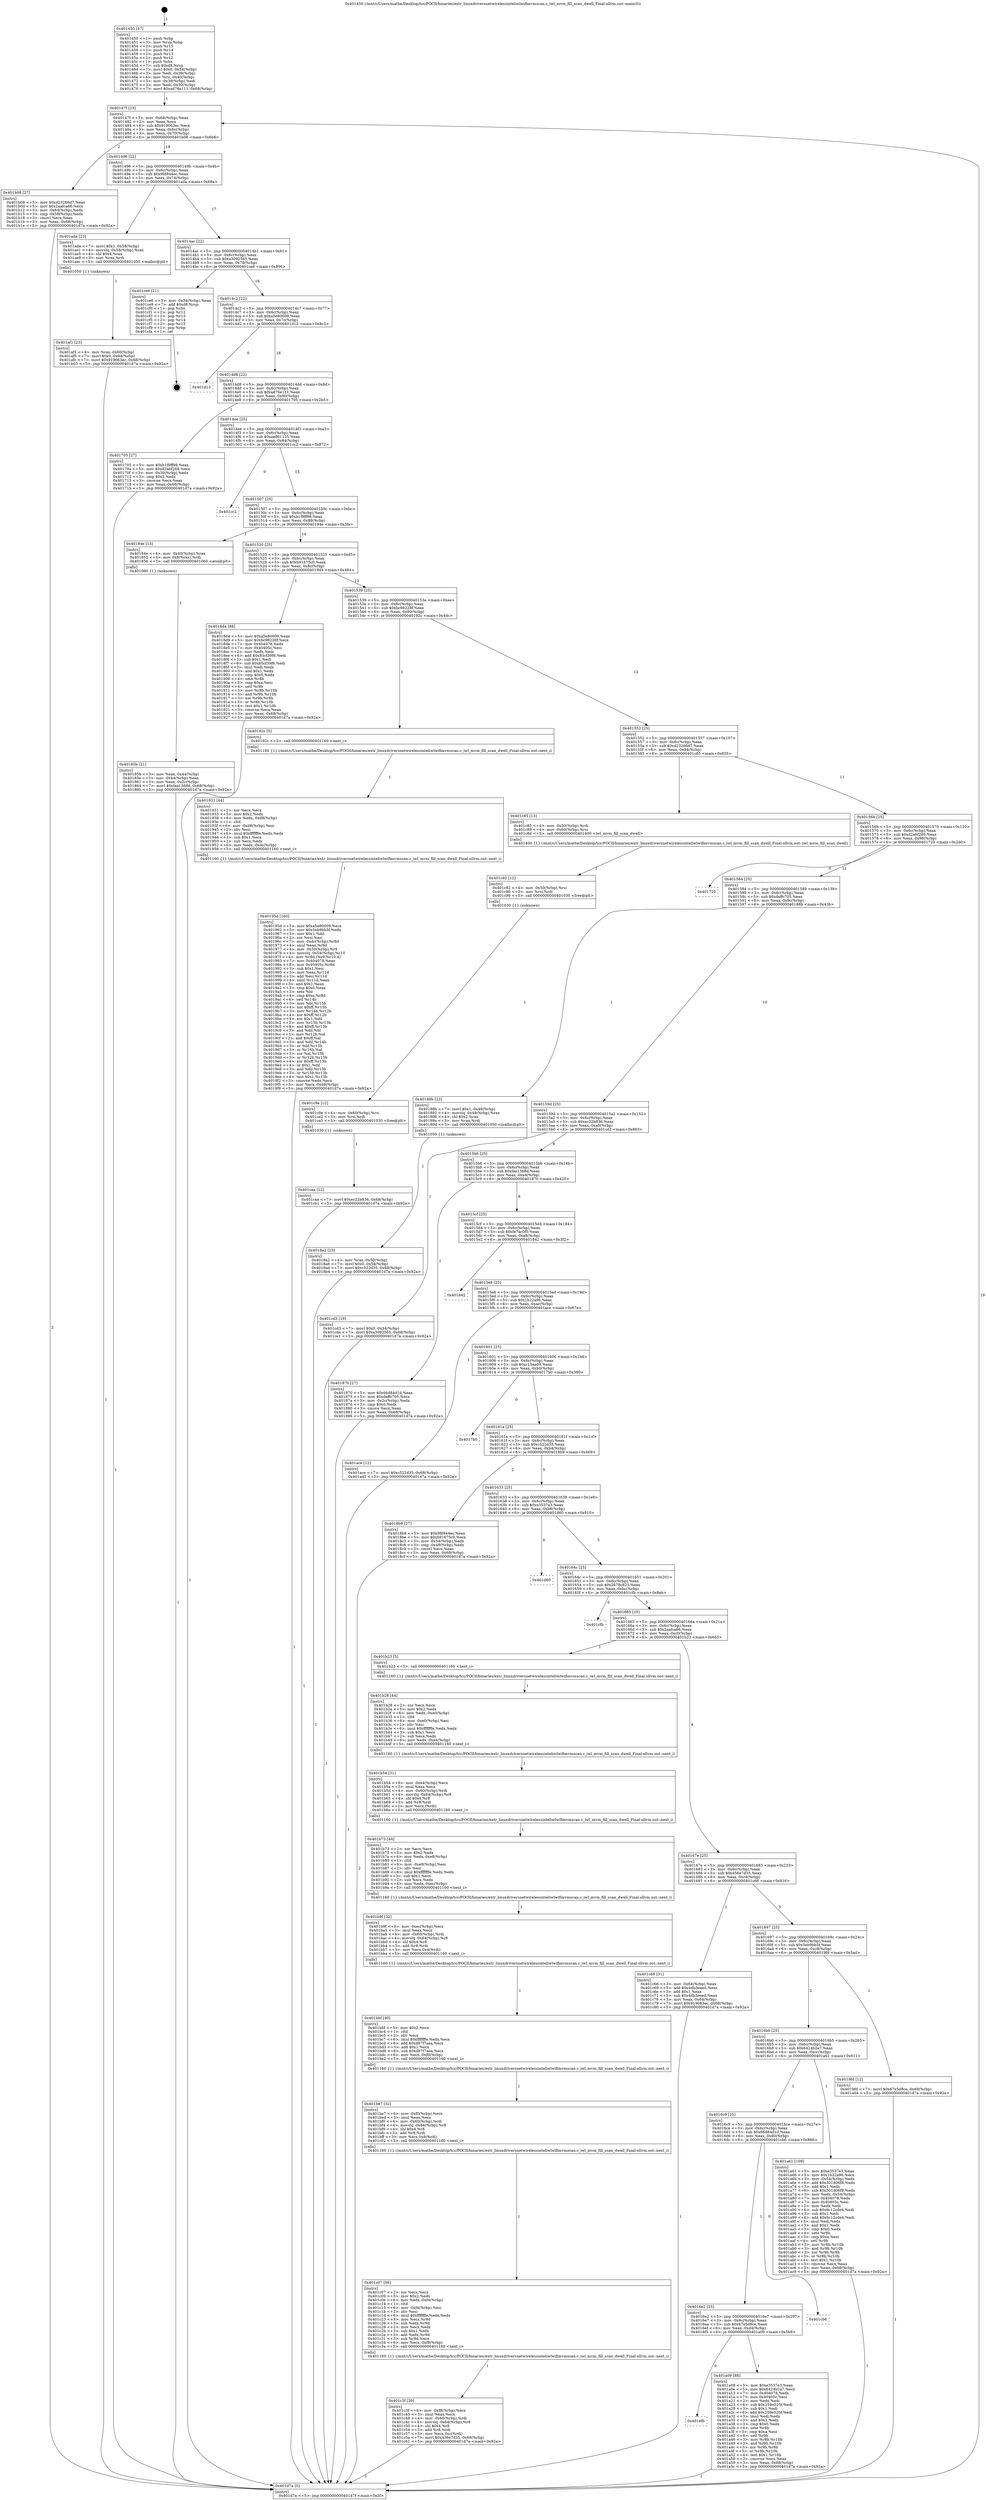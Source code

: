 digraph "0x401450" {
  label = "0x401450 (/mnt/c/Users/mathe/Desktop/tcc/POCII/binaries/extr_linuxdriversnetwirelessinteliwlwifimvmscan.c_iwl_mvm_fill_scan_dwell_Final-ollvm.out::main(0))"
  labelloc = "t"
  node[shape=record]

  Entry [label="",width=0.3,height=0.3,shape=circle,fillcolor=black,style=filled]
  "0x40147f" [label="{
     0x40147f [23]\l
     | [instrs]\l
     &nbsp;&nbsp;0x40147f \<+3\>: mov -0x68(%rbp),%eax\l
     &nbsp;&nbsp;0x401482 \<+2\>: mov %eax,%ecx\l
     &nbsp;&nbsp;0x401484 \<+6\>: sub $0x919063ec,%ecx\l
     &nbsp;&nbsp;0x40148a \<+3\>: mov %eax,-0x6c(%rbp)\l
     &nbsp;&nbsp;0x40148d \<+3\>: mov %ecx,-0x70(%rbp)\l
     &nbsp;&nbsp;0x401490 \<+6\>: je 0000000000401b08 \<main+0x6b8\>\l
  }"]
  "0x401b08" [label="{
     0x401b08 [27]\l
     | [instrs]\l
     &nbsp;&nbsp;0x401b08 \<+5\>: mov $0xd23266d7,%eax\l
     &nbsp;&nbsp;0x401b0d \<+5\>: mov $0x2aafca66,%ecx\l
     &nbsp;&nbsp;0x401b12 \<+3\>: mov -0x64(%rbp),%edx\l
     &nbsp;&nbsp;0x401b15 \<+3\>: cmp -0x58(%rbp),%edx\l
     &nbsp;&nbsp;0x401b18 \<+3\>: cmovl %ecx,%eax\l
     &nbsp;&nbsp;0x401b1b \<+3\>: mov %eax,-0x68(%rbp)\l
     &nbsp;&nbsp;0x401b1e \<+5\>: jmp 0000000000401d7a \<main+0x92a\>\l
  }"]
  "0x401496" [label="{
     0x401496 [22]\l
     | [instrs]\l
     &nbsp;&nbsp;0x401496 \<+5\>: jmp 000000000040149b \<main+0x4b\>\l
     &nbsp;&nbsp;0x40149b \<+3\>: mov -0x6c(%rbp),%eax\l
     &nbsp;&nbsp;0x40149e \<+5\>: sub $0x9fd944ec,%eax\l
     &nbsp;&nbsp;0x4014a3 \<+3\>: mov %eax,-0x74(%rbp)\l
     &nbsp;&nbsp;0x4014a6 \<+6\>: je 0000000000401ada \<main+0x68a\>\l
  }"]
  Exit [label="",width=0.3,height=0.3,shape=circle,fillcolor=black,style=filled,peripheries=2]
  "0x401ada" [label="{
     0x401ada [23]\l
     | [instrs]\l
     &nbsp;&nbsp;0x401ada \<+7\>: movl $0x1,-0x58(%rbp)\l
     &nbsp;&nbsp;0x401ae1 \<+4\>: movslq -0x58(%rbp),%rax\l
     &nbsp;&nbsp;0x401ae5 \<+4\>: shl $0x4,%rax\l
     &nbsp;&nbsp;0x401ae9 \<+3\>: mov %rax,%rdi\l
     &nbsp;&nbsp;0x401aec \<+5\>: call 0000000000401050 \<malloc@plt\>\l
     | [calls]\l
     &nbsp;&nbsp;0x401050 \{1\} (unknown)\l
  }"]
  "0x4014ac" [label="{
     0x4014ac [22]\l
     | [instrs]\l
     &nbsp;&nbsp;0x4014ac \<+5\>: jmp 00000000004014b1 \<main+0x61\>\l
     &nbsp;&nbsp;0x4014b1 \<+3\>: mov -0x6c(%rbp),%eax\l
     &nbsp;&nbsp;0x4014b4 \<+5\>: sub $0xa3092565,%eax\l
     &nbsp;&nbsp;0x4014b9 \<+3\>: mov %eax,-0x78(%rbp)\l
     &nbsp;&nbsp;0x4014bc \<+6\>: je 0000000000401ce6 \<main+0x896\>\l
  }"]
  "0x401caa" [label="{
     0x401caa [12]\l
     | [instrs]\l
     &nbsp;&nbsp;0x401caa \<+7\>: movl $0xec22b836,-0x68(%rbp)\l
     &nbsp;&nbsp;0x401cb1 \<+5\>: jmp 0000000000401d7a \<main+0x92a\>\l
  }"]
  "0x401ce6" [label="{
     0x401ce6 [21]\l
     | [instrs]\l
     &nbsp;&nbsp;0x401ce6 \<+3\>: mov -0x34(%rbp),%eax\l
     &nbsp;&nbsp;0x401ce9 \<+7\>: add $0xd8,%rsp\l
     &nbsp;&nbsp;0x401cf0 \<+1\>: pop %rbx\l
     &nbsp;&nbsp;0x401cf1 \<+2\>: pop %r12\l
     &nbsp;&nbsp;0x401cf3 \<+2\>: pop %r13\l
     &nbsp;&nbsp;0x401cf5 \<+2\>: pop %r14\l
     &nbsp;&nbsp;0x401cf7 \<+2\>: pop %r15\l
     &nbsp;&nbsp;0x401cf9 \<+1\>: pop %rbp\l
     &nbsp;&nbsp;0x401cfa \<+1\>: ret\l
  }"]
  "0x4014c2" [label="{
     0x4014c2 [22]\l
     | [instrs]\l
     &nbsp;&nbsp;0x4014c2 \<+5\>: jmp 00000000004014c7 \<main+0x77\>\l
     &nbsp;&nbsp;0x4014c7 \<+3\>: mov -0x6c(%rbp),%eax\l
     &nbsp;&nbsp;0x4014ca \<+5\>: sub $0xa5e80009,%eax\l
     &nbsp;&nbsp;0x4014cf \<+3\>: mov %eax,-0x7c(%rbp)\l
     &nbsp;&nbsp;0x4014d2 \<+6\>: je 0000000000401d13 \<main+0x8c3\>\l
  }"]
  "0x401c9e" [label="{
     0x401c9e [12]\l
     | [instrs]\l
     &nbsp;&nbsp;0x401c9e \<+4\>: mov -0x60(%rbp),%rsi\l
     &nbsp;&nbsp;0x401ca2 \<+3\>: mov %rsi,%rdi\l
     &nbsp;&nbsp;0x401ca5 \<+5\>: call 0000000000401030 \<free@plt\>\l
     | [calls]\l
     &nbsp;&nbsp;0x401030 \{1\} (unknown)\l
  }"]
  "0x401d13" [label="{
     0x401d13\l
  }", style=dashed]
  "0x4014d8" [label="{
     0x4014d8 [22]\l
     | [instrs]\l
     &nbsp;&nbsp;0x4014d8 \<+5\>: jmp 00000000004014dd \<main+0x8d\>\l
     &nbsp;&nbsp;0x4014dd \<+3\>: mov -0x6c(%rbp),%eax\l
     &nbsp;&nbsp;0x4014e0 \<+5\>: sub $0xad76e111,%eax\l
     &nbsp;&nbsp;0x4014e5 \<+3\>: mov %eax,-0x80(%rbp)\l
     &nbsp;&nbsp;0x4014e8 \<+6\>: je 0000000000401705 \<main+0x2b5\>\l
  }"]
  "0x401c92" [label="{
     0x401c92 [12]\l
     | [instrs]\l
     &nbsp;&nbsp;0x401c92 \<+4\>: mov -0x50(%rbp),%rsi\l
     &nbsp;&nbsp;0x401c96 \<+3\>: mov %rsi,%rdi\l
     &nbsp;&nbsp;0x401c99 \<+5\>: call 0000000000401030 \<free@plt\>\l
     | [calls]\l
     &nbsp;&nbsp;0x401030 \{1\} (unknown)\l
  }"]
  "0x401705" [label="{
     0x401705 [27]\l
     | [instrs]\l
     &nbsp;&nbsp;0x401705 \<+5\>: mov $0xb1f9ff98,%eax\l
     &nbsp;&nbsp;0x40170a \<+5\>: mov $0xd2a6f269,%ecx\l
     &nbsp;&nbsp;0x40170f \<+3\>: mov -0x30(%rbp),%edx\l
     &nbsp;&nbsp;0x401712 \<+3\>: cmp $0x2,%edx\l
     &nbsp;&nbsp;0x401715 \<+3\>: cmovne %ecx,%eax\l
     &nbsp;&nbsp;0x401718 \<+3\>: mov %eax,-0x68(%rbp)\l
     &nbsp;&nbsp;0x40171b \<+5\>: jmp 0000000000401d7a \<main+0x92a\>\l
  }"]
  "0x4014ee" [label="{
     0x4014ee [25]\l
     | [instrs]\l
     &nbsp;&nbsp;0x4014ee \<+5\>: jmp 00000000004014f3 \<main+0xa3\>\l
     &nbsp;&nbsp;0x4014f3 \<+3\>: mov -0x6c(%rbp),%eax\l
     &nbsp;&nbsp;0x4014f6 \<+5\>: sub $0xae861125,%eax\l
     &nbsp;&nbsp;0x4014fb \<+6\>: mov %eax,-0x84(%rbp)\l
     &nbsp;&nbsp;0x401501 \<+6\>: je 0000000000401cc2 \<main+0x872\>\l
  }"]
  "0x401d7a" [label="{
     0x401d7a [5]\l
     | [instrs]\l
     &nbsp;&nbsp;0x401d7a \<+5\>: jmp 000000000040147f \<main+0x2f\>\l
  }"]
  "0x401450" [label="{
     0x401450 [47]\l
     | [instrs]\l
     &nbsp;&nbsp;0x401450 \<+1\>: push %rbp\l
     &nbsp;&nbsp;0x401451 \<+3\>: mov %rsp,%rbp\l
     &nbsp;&nbsp;0x401454 \<+2\>: push %r15\l
     &nbsp;&nbsp;0x401456 \<+2\>: push %r14\l
     &nbsp;&nbsp;0x401458 \<+2\>: push %r13\l
     &nbsp;&nbsp;0x40145a \<+2\>: push %r12\l
     &nbsp;&nbsp;0x40145c \<+1\>: push %rbx\l
     &nbsp;&nbsp;0x40145d \<+7\>: sub $0xd8,%rsp\l
     &nbsp;&nbsp;0x401464 \<+7\>: movl $0x0,-0x34(%rbp)\l
     &nbsp;&nbsp;0x40146b \<+3\>: mov %edi,-0x38(%rbp)\l
     &nbsp;&nbsp;0x40146e \<+4\>: mov %rsi,-0x40(%rbp)\l
     &nbsp;&nbsp;0x401472 \<+3\>: mov -0x38(%rbp),%edi\l
     &nbsp;&nbsp;0x401475 \<+3\>: mov %edi,-0x30(%rbp)\l
     &nbsp;&nbsp;0x401478 \<+7\>: movl $0xad76e111,-0x68(%rbp)\l
  }"]
  "0x401c3f" [label="{
     0x401c3f [39]\l
     | [instrs]\l
     &nbsp;&nbsp;0x401c3f \<+6\>: mov -0xf8(%rbp),%ecx\l
     &nbsp;&nbsp;0x401c45 \<+3\>: imul %eax,%ecx\l
     &nbsp;&nbsp;0x401c48 \<+4\>: mov -0x60(%rbp),%rdi\l
     &nbsp;&nbsp;0x401c4c \<+4\>: movslq -0x64(%rbp),%r8\l
     &nbsp;&nbsp;0x401c50 \<+4\>: shl $0x4,%r8\l
     &nbsp;&nbsp;0x401c54 \<+3\>: add %r8,%rdi\l
     &nbsp;&nbsp;0x401c57 \<+3\>: mov %ecx,0xc(%rdi)\l
     &nbsp;&nbsp;0x401c5a \<+7\>: movl $0x456e7d35,-0x68(%rbp)\l
     &nbsp;&nbsp;0x401c61 \<+5\>: jmp 0000000000401d7a \<main+0x92a\>\l
  }"]
  "0x401cc2" [label="{
     0x401cc2\l
  }", style=dashed]
  "0x401507" [label="{
     0x401507 [25]\l
     | [instrs]\l
     &nbsp;&nbsp;0x401507 \<+5\>: jmp 000000000040150c \<main+0xbc\>\l
     &nbsp;&nbsp;0x40150c \<+3\>: mov -0x6c(%rbp),%eax\l
     &nbsp;&nbsp;0x40150f \<+5\>: sub $0xb1f9ff98,%eax\l
     &nbsp;&nbsp;0x401514 \<+6\>: mov %eax,-0x88(%rbp)\l
     &nbsp;&nbsp;0x40151a \<+6\>: je 000000000040184e \<main+0x3fe\>\l
  }"]
  "0x401c07" [label="{
     0x401c07 [56]\l
     | [instrs]\l
     &nbsp;&nbsp;0x401c07 \<+2\>: xor %ecx,%ecx\l
     &nbsp;&nbsp;0x401c09 \<+5\>: mov $0x2,%edx\l
     &nbsp;&nbsp;0x401c0e \<+6\>: mov %edx,-0xf4(%rbp)\l
     &nbsp;&nbsp;0x401c14 \<+1\>: cltd\l
     &nbsp;&nbsp;0x401c15 \<+6\>: mov -0xf4(%rbp),%esi\l
     &nbsp;&nbsp;0x401c1b \<+2\>: idiv %esi\l
     &nbsp;&nbsp;0x401c1d \<+6\>: imul $0xfffffffe,%edx,%edx\l
     &nbsp;&nbsp;0x401c23 \<+3\>: mov %ecx,%r9d\l
     &nbsp;&nbsp;0x401c26 \<+3\>: sub %edx,%r9d\l
     &nbsp;&nbsp;0x401c29 \<+2\>: mov %ecx,%edx\l
     &nbsp;&nbsp;0x401c2b \<+3\>: sub $0x1,%edx\l
     &nbsp;&nbsp;0x401c2e \<+3\>: add %edx,%r9d\l
     &nbsp;&nbsp;0x401c31 \<+3\>: sub %r9d,%ecx\l
     &nbsp;&nbsp;0x401c34 \<+6\>: mov %ecx,-0xf8(%rbp)\l
     &nbsp;&nbsp;0x401c3a \<+5\>: call 0000000000401160 \<next_i\>\l
     | [calls]\l
     &nbsp;&nbsp;0x401160 \{1\} (/mnt/c/Users/mathe/Desktop/tcc/POCII/binaries/extr_linuxdriversnetwirelessinteliwlwifimvmscan.c_iwl_mvm_fill_scan_dwell_Final-ollvm.out::next_i)\l
  }"]
  "0x40184e" [label="{
     0x40184e [13]\l
     | [instrs]\l
     &nbsp;&nbsp;0x40184e \<+4\>: mov -0x40(%rbp),%rax\l
     &nbsp;&nbsp;0x401852 \<+4\>: mov 0x8(%rax),%rdi\l
     &nbsp;&nbsp;0x401856 \<+5\>: call 0000000000401060 \<atoi@plt\>\l
     | [calls]\l
     &nbsp;&nbsp;0x401060 \{1\} (unknown)\l
  }"]
  "0x401520" [label="{
     0x401520 [25]\l
     | [instrs]\l
     &nbsp;&nbsp;0x401520 \<+5\>: jmp 0000000000401525 \<main+0xd5\>\l
     &nbsp;&nbsp;0x401525 \<+3\>: mov -0x6c(%rbp),%eax\l
     &nbsp;&nbsp;0x401528 \<+5\>: sub $0xb91675c0,%eax\l
     &nbsp;&nbsp;0x40152d \<+6\>: mov %eax,-0x8c(%rbp)\l
     &nbsp;&nbsp;0x401533 \<+6\>: je 00000000004018d4 \<main+0x484\>\l
  }"]
  "0x40185b" [label="{
     0x40185b [21]\l
     | [instrs]\l
     &nbsp;&nbsp;0x40185b \<+3\>: mov %eax,-0x44(%rbp)\l
     &nbsp;&nbsp;0x40185e \<+3\>: mov -0x44(%rbp),%eax\l
     &nbsp;&nbsp;0x401861 \<+3\>: mov %eax,-0x2c(%rbp)\l
     &nbsp;&nbsp;0x401864 \<+7\>: movl $0xfaa1368d,-0x68(%rbp)\l
     &nbsp;&nbsp;0x40186b \<+5\>: jmp 0000000000401d7a \<main+0x92a\>\l
  }"]
  "0x401be7" [label="{
     0x401be7 [32]\l
     | [instrs]\l
     &nbsp;&nbsp;0x401be7 \<+6\>: mov -0xf0(%rbp),%ecx\l
     &nbsp;&nbsp;0x401bed \<+3\>: imul %eax,%ecx\l
     &nbsp;&nbsp;0x401bf0 \<+4\>: mov -0x60(%rbp),%rdi\l
     &nbsp;&nbsp;0x401bf4 \<+4\>: movslq -0x64(%rbp),%r8\l
     &nbsp;&nbsp;0x401bf8 \<+4\>: shl $0x4,%r8\l
     &nbsp;&nbsp;0x401bfc \<+3\>: add %r8,%rdi\l
     &nbsp;&nbsp;0x401bff \<+3\>: mov %ecx,0x8(%rdi)\l
     &nbsp;&nbsp;0x401c02 \<+5\>: call 0000000000401160 \<next_i\>\l
     | [calls]\l
     &nbsp;&nbsp;0x401160 \{1\} (/mnt/c/Users/mathe/Desktop/tcc/POCII/binaries/extr_linuxdriversnetwirelessinteliwlwifimvmscan.c_iwl_mvm_fill_scan_dwell_Final-ollvm.out::next_i)\l
  }"]
  "0x4018d4" [label="{
     0x4018d4 [88]\l
     | [instrs]\l
     &nbsp;&nbsp;0x4018d4 \<+5\>: mov $0xa5e80009,%eax\l
     &nbsp;&nbsp;0x4018d9 \<+5\>: mov $0xbc98228f,%ecx\l
     &nbsp;&nbsp;0x4018de \<+7\>: mov 0x404078,%edx\l
     &nbsp;&nbsp;0x4018e5 \<+7\>: mov 0x40405c,%esi\l
     &nbsp;&nbsp;0x4018ec \<+2\>: mov %edx,%edi\l
     &nbsp;&nbsp;0x4018ee \<+6\>: add $0x85cf39f6,%edi\l
     &nbsp;&nbsp;0x4018f4 \<+3\>: sub $0x1,%edi\l
     &nbsp;&nbsp;0x4018f7 \<+6\>: sub $0x85cf39f6,%edi\l
     &nbsp;&nbsp;0x4018fd \<+3\>: imul %edi,%edx\l
     &nbsp;&nbsp;0x401900 \<+3\>: and $0x1,%edx\l
     &nbsp;&nbsp;0x401903 \<+3\>: cmp $0x0,%edx\l
     &nbsp;&nbsp;0x401906 \<+4\>: sete %r8b\l
     &nbsp;&nbsp;0x40190a \<+3\>: cmp $0xa,%esi\l
     &nbsp;&nbsp;0x40190d \<+4\>: setl %r9b\l
     &nbsp;&nbsp;0x401911 \<+3\>: mov %r8b,%r10b\l
     &nbsp;&nbsp;0x401914 \<+3\>: and %r9b,%r10b\l
     &nbsp;&nbsp;0x401917 \<+3\>: xor %r9b,%r8b\l
     &nbsp;&nbsp;0x40191a \<+3\>: or %r8b,%r10b\l
     &nbsp;&nbsp;0x40191d \<+4\>: test $0x1,%r10b\l
     &nbsp;&nbsp;0x401921 \<+3\>: cmovne %ecx,%eax\l
     &nbsp;&nbsp;0x401924 \<+3\>: mov %eax,-0x68(%rbp)\l
     &nbsp;&nbsp;0x401927 \<+5\>: jmp 0000000000401d7a \<main+0x92a\>\l
  }"]
  "0x401539" [label="{
     0x401539 [25]\l
     | [instrs]\l
     &nbsp;&nbsp;0x401539 \<+5\>: jmp 000000000040153e \<main+0xee\>\l
     &nbsp;&nbsp;0x40153e \<+3\>: mov -0x6c(%rbp),%eax\l
     &nbsp;&nbsp;0x401541 \<+5\>: sub $0xbc98228f,%eax\l
     &nbsp;&nbsp;0x401546 \<+6\>: mov %eax,-0x90(%rbp)\l
     &nbsp;&nbsp;0x40154c \<+6\>: je 000000000040192c \<main+0x4dc\>\l
  }"]
  "0x401bbf" [label="{
     0x401bbf [40]\l
     | [instrs]\l
     &nbsp;&nbsp;0x401bbf \<+5\>: mov $0x2,%ecx\l
     &nbsp;&nbsp;0x401bc4 \<+1\>: cltd\l
     &nbsp;&nbsp;0x401bc5 \<+2\>: idiv %ecx\l
     &nbsp;&nbsp;0x401bc7 \<+6\>: imul $0xfffffffe,%edx,%ecx\l
     &nbsp;&nbsp;0x401bcd \<+6\>: add $0xd87f7aea,%ecx\l
     &nbsp;&nbsp;0x401bd3 \<+3\>: add $0x1,%ecx\l
     &nbsp;&nbsp;0x401bd6 \<+6\>: sub $0xd87f7aea,%ecx\l
     &nbsp;&nbsp;0x401bdc \<+6\>: mov %ecx,-0xf0(%rbp)\l
     &nbsp;&nbsp;0x401be2 \<+5\>: call 0000000000401160 \<next_i\>\l
     | [calls]\l
     &nbsp;&nbsp;0x401160 \{1\} (/mnt/c/Users/mathe/Desktop/tcc/POCII/binaries/extr_linuxdriversnetwirelessinteliwlwifimvmscan.c_iwl_mvm_fill_scan_dwell_Final-ollvm.out::next_i)\l
  }"]
  "0x40192c" [label="{
     0x40192c [5]\l
     | [instrs]\l
     &nbsp;&nbsp;0x40192c \<+5\>: call 0000000000401160 \<next_i\>\l
     | [calls]\l
     &nbsp;&nbsp;0x401160 \{1\} (/mnt/c/Users/mathe/Desktop/tcc/POCII/binaries/extr_linuxdriversnetwirelessinteliwlwifimvmscan.c_iwl_mvm_fill_scan_dwell_Final-ollvm.out::next_i)\l
  }"]
  "0x401552" [label="{
     0x401552 [25]\l
     | [instrs]\l
     &nbsp;&nbsp;0x401552 \<+5\>: jmp 0000000000401557 \<main+0x107\>\l
     &nbsp;&nbsp;0x401557 \<+3\>: mov -0x6c(%rbp),%eax\l
     &nbsp;&nbsp;0x40155a \<+5\>: sub $0xd23266d7,%eax\l
     &nbsp;&nbsp;0x40155f \<+6\>: mov %eax,-0x94(%rbp)\l
     &nbsp;&nbsp;0x401565 \<+6\>: je 0000000000401c85 \<main+0x835\>\l
  }"]
  "0x401b9f" [label="{
     0x401b9f [32]\l
     | [instrs]\l
     &nbsp;&nbsp;0x401b9f \<+6\>: mov -0xec(%rbp),%ecx\l
     &nbsp;&nbsp;0x401ba5 \<+3\>: imul %eax,%ecx\l
     &nbsp;&nbsp;0x401ba8 \<+4\>: mov -0x60(%rbp),%rdi\l
     &nbsp;&nbsp;0x401bac \<+4\>: movslq -0x64(%rbp),%r8\l
     &nbsp;&nbsp;0x401bb0 \<+4\>: shl $0x4,%r8\l
     &nbsp;&nbsp;0x401bb4 \<+3\>: add %r8,%rdi\l
     &nbsp;&nbsp;0x401bb7 \<+3\>: mov %ecx,0x4(%rdi)\l
     &nbsp;&nbsp;0x401bba \<+5\>: call 0000000000401160 \<next_i\>\l
     | [calls]\l
     &nbsp;&nbsp;0x401160 \{1\} (/mnt/c/Users/mathe/Desktop/tcc/POCII/binaries/extr_linuxdriversnetwirelessinteliwlwifimvmscan.c_iwl_mvm_fill_scan_dwell_Final-ollvm.out::next_i)\l
  }"]
  "0x401c85" [label="{
     0x401c85 [13]\l
     | [instrs]\l
     &nbsp;&nbsp;0x401c85 \<+4\>: mov -0x50(%rbp),%rdi\l
     &nbsp;&nbsp;0x401c89 \<+4\>: mov -0x60(%rbp),%rsi\l
     &nbsp;&nbsp;0x401c8d \<+5\>: call 0000000000401400 \<iwl_mvm_fill_scan_dwell\>\l
     | [calls]\l
     &nbsp;&nbsp;0x401400 \{1\} (/mnt/c/Users/mathe/Desktop/tcc/POCII/binaries/extr_linuxdriversnetwirelessinteliwlwifimvmscan.c_iwl_mvm_fill_scan_dwell_Final-ollvm.out::iwl_mvm_fill_scan_dwell)\l
  }"]
  "0x40156b" [label="{
     0x40156b [25]\l
     | [instrs]\l
     &nbsp;&nbsp;0x40156b \<+5\>: jmp 0000000000401570 \<main+0x120\>\l
     &nbsp;&nbsp;0x401570 \<+3\>: mov -0x6c(%rbp),%eax\l
     &nbsp;&nbsp;0x401573 \<+5\>: sub $0xd2a6f269,%eax\l
     &nbsp;&nbsp;0x401578 \<+6\>: mov %eax,-0x98(%rbp)\l
     &nbsp;&nbsp;0x40157e \<+6\>: je 0000000000401720 \<main+0x2d0\>\l
  }"]
  "0x401b73" [label="{
     0x401b73 [44]\l
     | [instrs]\l
     &nbsp;&nbsp;0x401b73 \<+2\>: xor %ecx,%ecx\l
     &nbsp;&nbsp;0x401b75 \<+5\>: mov $0x2,%edx\l
     &nbsp;&nbsp;0x401b7a \<+6\>: mov %edx,-0xe8(%rbp)\l
     &nbsp;&nbsp;0x401b80 \<+1\>: cltd\l
     &nbsp;&nbsp;0x401b81 \<+6\>: mov -0xe8(%rbp),%esi\l
     &nbsp;&nbsp;0x401b87 \<+2\>: idiv %esi\l
     &nbsp;&nbsp;0x401b89 \<+6\>: imul $0xfffffffe,%edx,%edx\l
     &nbsp;&nbsp;0x401b8f \<+3\>: sub $0x1,%ecx\l
     &nbsp;&nbsp;0x401b92 \<+2\>: sub %ecx,%edx\l
     &nbsp;&nbsp;0x401b94 \<+6\>: mov %edx,-0xec(%rbp)\l
     &nbsp;&nbsp;0x401b9a \<+5\>: call 0000000000401160 \<next_i\>\l
     | [calls]\l
     &nbsp;&nbsp;0x401160 \{1\} (/mnt/c/Users/mathe/Desktop/tcc/POCII/binaries/extr_linuxdriversnetwirelessinteliwlwifimvmscan.c_iwl_mvm_fill_scan_dwell_Final-ollvm.out::next_i)\l
  }"]
  "0x401720" [label="{
     0x401720\l
  }", style=dashed]
  "0x401584" [label="{
     0x401584 [25]\l
     | [instrs]\l
     &nbsp;&nbsp;0x401584 \<+5\>: jmp 0000000000401589 \<main+0x139\>\l
     &nbsp;&nbsp;0x401589 \<+3\>: mov -0x6c(%rbp),%eax\l
     &nbsp;&nbsp;0x40158c \<+5\>: sub $0xdaffc705,%eax\l
     &nbsp;&nbsp;0x401591 \<+6\>: mov %eax,-0x9c(%rbp)\l
     &nbsp;&nbsp;0x401597 \<+6\>: je 000000000040188b \<main+0x43b\>\l
  }"]
  "0x401b54" [label="{
     0x401b54 [31]\l
     | [instrs]\l
     &nbsp;&nbsp;0x401b54 \<+6\>: mov -0xe4(%rbp),%ecx\l
     &nbsp;&nbsp;0x401b5a \<+3\>: imul %eax,%ecx\l
     &nbsp;&nbsp;0x401b5d \<+4\>: mov -0x60(%rbp),%rdi\l
     &nbsp;&nbsp;0x401b61 \<+4\>: movslq -0x64(%rbp),%r8\l
     &nbsp;&nbsp;0x401b65 \<+4\>: shl $0x4,%r8\l
     &nbsp;&nbsp;0x401b69 \<+3\>: add %r8,%rdi\l
     &nbsp;&nbsp;0x401b6c \<+2\>: mov %ecx,(%rdi)\l
     &nbsp;&nbsp;0x401b6e \<+5\>: call 0000000000401160 \<next_i\>\l
     | [calls]\l
     &nbsp;&nbsp;0x401160 \{1\} (/mnt/c/Users/mathe/Desktop/tcc/POCII/binaries/extr_linuxdriversnetwirelessinteliwlwifimvmscan.c_iwl_mvm_fill_scan_dwell_Final-ollvm.out::next_i)\l
  }"]
  "0x40188b" [label="{
     0x40188b [23]\l
     | [instrs]\l
     &nbsp;&nbsp;0x40188b \<+7\>: movl $0x1,-0x48(%rbp)\l
     &nbsp;&nbsp;0x401892 \<+4\>: movslq -0x48(%rbp),%rax\l
     &nbsp;&nbsp;0x401896 \<+4\>: shl $0x2,%rax\l
     &nbsp;&nbsp;0x40189a \<+3\>: mov %rax,%rdi\l
     &nbsp;&nbsp;0x40189d \<+5\>: call 0000000000401050 \<malloc@plt\>\l
     | [calls]\l
     &nbsp;&nbsp;0x401050 \{1\} (unknown)\l
  }"]
  "0x40159d" [label="{
     0x40159d [25]\l
     | [instrs]\l
     &nbsp;&nbsp;0x40159d \<+5\>: jmp 00000000004015a2 \<main+0x152\>\l
     &nbsp;&nbsp;0x4015a2 \<+3\>: mov -0x6c(%rbp),%eax\l
     &nbsp;&nbsp;0x4015a5 \<+5\>: sub $0xec22b836,%eax\l
     &nbsp;&nbsp;0x4015aa \<+6\>: mov %eax,-0xa0(%rbp)\l
     &nbsp;&nbsp;0x4015b0 \<+6\>: je 0000000000401cd3 \<main+0x883\>\l
  }"]
  "0x401b28" [label="{
     0x401b28 [44]\l
     | [instrs]\l
     &nbsp;&nbsp;0x401b28 \<+2\>: xor %ecx,%ecx\l
     &nbsp;&nbsp;0x401b2a \<+5\>: mov $0x2,%edx\l
     &nbsp;&nbsp;0x401b2f \<+6\>: mov %edx,-0xe0(%rbp)\l
     &nbsp;&nbsp;0x401b35 \<+1\>: cltd\l
     &nbsp;&nbsp;0x401b36 \<+6\>: mov -0xe0(%rbp),%esi\l
     &nbsp;&nbsp;0x401b3c \<+2\>: idiv %esi\l
     &nbsp;&nbsp;0x401b3e \<+6\>: imul $0xfffffffe,%edx,%edx\l
     &nbsp;&nbsp;0x401b44 \<+3\>: sub $0x1,%ecx\l
     &nbsp;&nbsp;0x401b47 \<+2\>: sub %ecx,%edx\l
     &nbsp;&nbsp;0x401b49 \<+6\>: mov %edx,-0xe4(%rbp)\l
     &nbsp;&nbsp;0x401b4f \<+5\>: call 0000000000401160 \<next_i\>\l
     | [calls]\l
     &nbsp;&nbsp;0x401160 \{1\} (/mnt/c/Users/mathe/Desktop/tcc/POCII/binaries/extr_linuxdriversnetwirelessinteliwlwifimvmscan.c_iwl_mvm_fill_scan_dwell_Final-ollvm.out::next_i)\l
  }"]
  "0x401cd3" [label="{
     0x401cd3 [19]\l
     | [instrs]\l
     &nbsp;&nbsp;0x401cd3 \<+7\>: movl $0x0,-0x34(%rbp)\l
     &nbsp;&nbsp;0x401cda \<+7\>: movl $0xa3092565,-0x68(%rbp)\l
     &nbsp;&nbsp;0x401ce1 \<+5\>: jmp 0000000000401d7a \<main+0x92a\>\l
  }"]
  "0x4015b6" [label="{
     0x4015b6 [25]\l
     | [instrs]\l
     &nbsp;&nbsp;0x4015b6 \<+5\>: jmp 00000000004015bb \<main+0x16b\>\l
     &nbsp;&nbsp;0x4015bb \<+3\>: mov -0x6c(%rbp),%eax\l
     &nbsp;&nbsp;0x4015be \<+5\>: sub $0xfaa1368d,%eax\l
     &nbsp;&nbsp;0x4015c3 \<+6\>: mov %eax,-0xa4(%rbp)\l
     &nbsp;&nbsp;0x4015c9 \<+6\>: je 0000000000401870 \<main+0x420\>\l
  }"]
  "0x401af1" [label="{
     0x401af1 [23]\l
     | [instrs]\l
     &nbsp;&nbsp;0x401af1 \<+4\>: mov %rax,-0x60(%rbp)\l
     &nbsp;&nbsp;0x401af5 \<+7\>: movl $0x0,-0x64(%rbp)\l
     &nbsp;&nbsp;0x401afc \<+7\>: movl $0x919063ec,-0x68(%rbp)\l
     &nbsp;&nbsp;0x401b03 \<+5\>: jmp 0000000000401d7a \<main+0x92a\>\l
  }"]
  "0x401870" [label="{
     0x401870 [27]\l
     | [instrs]\l
     &nbsp;&nbsp;0x401870 \<+5\>: mov $0x66d84d1d,%eax\l
     &nbsp;&nbsp;0x401875 \<+5\>: mov $0xdaffc705,%ecx\l
     &nbsp;&nbsp;0x40187a \<+3\>: mov -0x2c(%rbp),%edx\l
     &nbsp;&nbsp;0x40187d \<+3\>: cmp $0x0,%edx\l
     &nbsp;&nbsp;0x401880 \<+3\>: cmove %ecx,%eax\l
     &nbsp;&nbsp;0x401883 \<+3\>: mov %eax,-0x68(%rbp)\l
     &nbsp;&nbsp;0x401886 \<+5\>: jmp 0000000000401d7a \<main+0x92a\>\l
  }"]
  "0x4015cf" [label="{
     0x4015cf [25]\l
     | [instrs]\l
     &nbsp;&nbsp;0x4015cf \<+5\>: jmp 00000000004015d4 \<main+0x184\>\l
     &nbsp;&nbsp;0x4015d4 \<+3\>: mov -0x6c(%rbp),%eax\l
     &nbsp;&nbsp;0x4015d7 \<+5\>: sub $0xfe7ac0f0,%eax\l
     &nbsp;&nbsp;0x4015dc \<+6\>: mov %eax,-0xa8(%rbp)\l
     &nbsp;&nbsp;0x4015e2 \<+6\>: je 0000000000401842 \<main+0x3f2\>\l
  }"]
  "0x4018a2" [label="{
     0x4018a2 [23]\l
     | [instrs]\l
     &nbsp;&nbsp;0x4018a2 \<+4\>: mov %rax,-0x50(%rbp)\l
     &nbsp;&nbsp;0x4018a6 \<+7\>: movl $0x0,-0x54(%rbp)\l
     &nbsp;&nbsp;0x4018ad \<+7\>: movl $0xc522d35,-0x68(%rbp)\l
     &nbsp;&nbsp;0x4018b4 \<+5\>: jmp 0000000000401d7a \<main+0x92a\>\l
  }"]
  "0x4016fb" [label="{
     0x4016fb\l
  }", style=dashed]
  "0x401842" [label="{
     0x401842\l
  }", style=dashed]
  "0x4015e8" [label="{
     0x4015e8 [25]\l
     | [instrs]\l
     &nbsp;&nbsp;0x4015e8 \<+5\>: jmp 00000000004015ed \<main+0x19d\>\l
     &nbsp;&nbsp;0x4015ed \<+3\>: mov -0x6c(%rbp),%eax\l
     &nbsp;&nbsp;0x4015f0 \<+5\>: sub $0x1b22a96,%eax\l
     &nbsp;&nbsp;0x4015f5 \<+6\>: mov %eax,-0xac(%rbp)\l
     &nbsp;&nbsp;0x4015fb \<+6\>: je 0000000000401ace \<main+0x67e\>\l
  }"]
  "0x401a09" [label="{
     0x401a09 [88]\l
     | [instrs]\l
     &nbsp;&nbsp;0x401a09 \<+5\>: mov $0xe3537e3,%eax\l
     &nbsp;&nbsp;0x401a0e \<+5\>: mov $0x6424b2a7,%ecx\l
     &nbsp;&nbsp;0x401a13 \<+7\>: mov 0x404078,%edx\l
     &nbsp;&nbsp;0x401a1a \<+7\>: mov 0x40405c,%esi\l
     &nbsp;&nbsp;0x401a21 \<+2\>: mov %edx,%edi\l
     &nbsp;&nbsp;0x401a23 \<+6\>: sub $0x259e525f,%edi\l
     &nbsp;&nbsp;0x401a29 \<+3\>: sub $0x1,%edi\l
     &nbsp;&nbsp;0x401a2c \<+6\>: add $0x259e525f,%edi\l
     &nbsp;&nbsp;0x401a32 \<+3\>: imul %edi,%edx\l
     &nbsp;&nbsp;0x401a35 \<+3\>: and $0x1,%edx\l
     &nbsp;&nbsp;0x401a38 \<+3\>: cmp $0x0,%edx\l
     &nbsp;&nbsp;0x401a3b \<+4\>: sete %r8b\l
     &nbsp;&nbsp;0x401a3f \<+3\>: cmp $0xa,%esi\l
     &nbsp;&nbsp;0x401a42 \<+4\>: setl %r9b\l
     &nbsp;&nbsp;0x401a46 \<+3\>: mov %r8b,%r10b\l
     &nbsp;&nbsp;0x401a49 \<+3\>: and %r9b,%r10b\l
     &nbsp;&nbsp;0x401a4c \<+3\>: xor %r9b,%r8b\l
     &nbsp;&nbsp;0x401a4f \<+3\>: or %r8b,%r10b\l
     &nbsp;&nbsp;0x401a52 \<+4\>: test $0x1,%r10b\l
     &nbsp;&nbsp;0x401a56 \<+3\>: cmovne %ecx,%eax\l
     &nbsp;&nbsp;0x401a59 \<+3\>: mov %eax,-0x68(%rbp)\l
     &nbsp;&nbsp;0x401a5c \<+5\>: jmp 0000000000401d7a \<main+0x92a\>\l
  }"]
  "0x401ace" [label="{
     0x401ace [12]\l
     | [instrs]\l
     &nbsp;&nbsp;0x401ace \<+7\>: movl $0xc522d35,-0x68(%rbp)\l
     &nbsp;&nbsp;0x401ad5 \<+5\>: jmp 0000000000401d7a \<main+0x92a\>\l
  }"]
  "0x401601" [label="{
     0x401601 [25]\l
     | [instrs]\l
     &nbsp;&nbsp;0x401601 \<+5\>: jmp 0000000000401606 \<main+0x1b6\>\l
     &nbsp;&nbsp;0x401606 \<+3\>: mov -0x6c(%rbp),%eax\l
     &nbsp;&nbsp;0x401609 \<+5\>: sub $0xc15aa09,%eax\l
     &nbsp;&nbsp;0x40160e \<+6\>: mov %eax,-0xb0(%rbp)\l
     &nbsp;&nbsp;0x401614 \<+6\>: je 00000000004017b0 \<main+0x360\>\l
  }"]
  "0x4016e2" [label="{
     0x4016e2 [25]\l
     | [instrs]\l
     &nbsp;&nbsp;0x4016e2 \<+5\>: jmp 00000000004016e7 \<main+0x297\>\l
     &nbsp;&nbsp;0x4016e7 \<+3\>: mov -0x6c(%rbp),%eax\l
     &nbsp;&nbsp;0x4016ea \<+5\>: sub $0x67e5d9ce,%eax\l
     &nbsp;&nbsp;0x4016ef \<+6\>: mov %eax,-0xd4(%rbp)\l
     &nbsp;&nbsp;0x4016f5 \<+6\>: je 0000000000401a09 \<main+0x5b9\>\l
  }"]
  "0x4017b0" [label="{
     0x4017b0\l
  }", style=dashed]
  "0x40161a" [label="{
     0x40161a [25]\l
     | [instrs]\l
     &nbsp;&nbsp;0x40161a \<+5\>: jmp 000000000040161f \<main+0x1cf\>\l
     &nbsp;&nbsp;0x40161f \<+3\>: mov -0x6c(%rbp),%eax\l
     &nbsp;&nbsp;0x401622 \<+5\>: sub $0xc522d35,%eax\l
     &nbsp;&nbsp;0x401627 \<+6\>: mov %eax,-0xb4(%rbp)\l
     &nbsp;&nbsp;0x40162d \<+6\>: je 00000000004018b9 \<main+0x469\>\l
  }"]
  "0x401cb6" [label="{
     0x401cb6\l
  }", style=dashed]
  "0x4018b9" [label="{
     0x4018b9 [27]\l
     | [instrs]\l
     &nbsp;&nbsp;0x4018b9 \<+5\>: mov $0x9fd944ec,%eax\l
     &nbsp;&nbsp;0x4018be \<+5\>: mov $0xb91675c0,%ecx\l
     &nbsp;&nbsp;0x4018c3 \<+3\>: mov -0x54(%rbp),%edx\l
     &nbsp;&nbsp;0x4018c6 \<+3\>: cmp -0x48(%rbp),%edx\l
     &nbsp;&nbsp;0x4018c9 \<+3\>: cmovl %ecx,%eax\l
     &nbsp;&nbsp;0x4018cc \<+3\>: mov %eax,-0x68(%rbp)\l
     &nbsp;&nbsp;0x4018cf \<+5\>: jmp 0000000000401d7a \<main+0x92a\>\l
  }"]
  "0x401633" [label="{
     0x401633 [25]\l
     | [instrs]\l
     &nbsp;&nbsp;0x401633 \<+5\>: jmp 0000000000401638 \<main+0x1e8\>\l
     &nbsp;&nbsp;0x401638 \<+3\>: mov -0x6c(%rbp),%eax\l
     &nbsp;&nbsp;0x40163b \<+5\>: sub $0xe3537e3,%eax\l
     &nbsp;&nbsp;0x401640 \<+6\>: mov %eax,-0xb8(%rbp)\l
     &nbsp;&nbsp;0x401646 \<+6\>: je 0000000000401d60 \<main+0x910\>\l
  }"]
  "0x401931" [label="{
     0x401931 [44]\l
     | [instrs]\l
     &nbsp;&nbsp;0x401931 \<+2\>: xor %ecx,%ecx\l
     &nbsp;&nbsp;0x401933 \<+5\>: mov $0x2,%edx\l
     &nbsp;&nbsp;0x401938 \<+6\>: mov %edx,-0xd8(%rbp)\l
     &nbsp;&nbsp;0x40193e \<+1\>: cltd\l
     &nbsp;&nbsp;0x40193f \<+6\>: mov -0xd8(%rbp),%esi\l
     &nbsp;&nbsp;0x401945 \<+2\>: idiv %esi\l
     &nbsp;&nbsp;0x401947 \<+6\>: imul $0xfffffffe,%edx,%edx\l
     &nbsp;&nbsp;0x40194d \<+3\>: sub $0x1,%ecx\l
     &nbsp;&nbsp;0x401950 \<+2\>: sub %ecx,%edx\l
     &nbsp;&nbsp;0x401952 \<+6\>: mov %edx,-0xdc(%rbp)\l
     &nbsp;&nbsp;0x401958 \<+5\>: call 0000000000401160 \<next_i\>\l
     | [calls]\l
     &nbsp;&nbsp;0x401160 \{1\} (/mnt/c/Users/mathe/Desktop/tcc/POCII/binaries/extr_linuxdriversnetwirelessinteliwlwifimvmscan.c_iwl_mvm_fill_scan_dwell_Final-ollvm.out::next_i)\l
  }"]
  "0x40195d" [label="{
     0x40195d [160]\l
     | [instrs]\l
     &nbsp;&nbsp;0x40195d \<+5\>: mov $0xa5e80009,%ecx\l
     &nbsp;&nbsp;0x401962 \<+5\>: mov $0x5eb9bb5f,%edx\l
     &nbsp;&nbsp;0x401967 \<+3\>: mov $0x1,%dil\l
     &nbsp;&nbsp;0x40196a \<+2\>: xor %esi,%esi\l
     &nbsp;&nbsp;0x40196c \<+7\>: mov -0xdc(%rbp),%r8d\l
     &nbsp;&nbsp;0x401973 \<+4\>: imul %eax,%r8d\l
     &nbsp;&nbsp;0x401977 \<+4\>: mov -0x50(%rbp),%r9\l
     &nbsp;&nbsp;0x40197b \<+4\>: movslq -0x54(%rbp),%r10\l
     &nbsp;&nbsp;0x40197f \<+4\>: mov %r8d,(%r9,%r10,4)\l
     &nbsp;&nbsp;0x401983 \<+7\>: mov 0x404078,%eax\l
     &nbsp;&nbsp;0x40198a \<+8\>: mov 0x40405c,%r8d\l
     &nbsp;&nbsp;0x401992 \<+3\>: sub $0x1,%esi\l
     &nbsp;&nbsp;0x401995 \<+3\>: mov %eax,%r11d\l
     &nbsp;&nbsp;0x401998 \<+3\>: add %esi,%r11d\l
     &nbsp;&nbsp;0x40199b \<+4\>: imul %r11d,%eax\l
     &nbsp;&nbsp;0x40199f \<+3\>: and $0x1,%eax\l
     &nbsp;&nbsp;0x4019a2 \<+3\>: cmp $0x0,%eax\l
     &nbsp;&nbsp;0x4019a5 \<+3\>: sete %bl\l
     &nbsp;&nbsp;0x4019a8 \<+4\>: cmp $0xa,%r8d\l
     &nbsp;&nbsp;0x4019ac \<+4\>: setl %r14b\l
     &nbsp;&nbsp;0x4019b0 \<+3\>: mov %bl,%r15b\l
     &nbsp;&nbsp;0x4019b3 \<+4\>: xor $0xff,%r15b\l
     &nbsp;&nbsp;0x4019b7 \<+3\>: mov %r14b,%r12b\l
     &nbsp;&nbsp;0x4019ba \<+4\>: xor $0xff,%r12b\l
     &nbsp;&nbsp;0x4019be \<+4\>: xor $0x1,%dil\l
     &nbsp;&nbsp;0x4019c2 \<+3\>: mov %r15b,%r13b\l
     &nbsp;&nbsp;0x4019c5 \<+4\>: and $0xff,%r13b\l
     &nbsp;&nbsp;0x4019c9 \<+3\>: and %dil,%bl\l
     &nbsp;&nbsp;0x4019cc \<+3\>: mov %r12b,%al\l
     &nbsp;&nbsp;0x4019cf \<+2\>: and $0xff,%al\l
     &nbsp;&nbsp;0x4019d1 \<+3\>: and %dil,%r14b\l
     &nbsp;&nbsp;0x4019d4 \<+3\>: or %bl,%r13b\l
     &nbsp;&nbsp;0x4019d7 \<+3\>: or %r14b,%al\l
     &nbsp;&nbsp;0x4019da \<+3\>: xor %al,%r13b\l
     &nbsp;&nbsp;0x4019dd \<+3\>: or %r12b,%r15b\l
     &nbsp;&nbsp;0x4019e0 \<+4\>: xor $0xff,%r15b\l
     &nbsp;&nbsp;0x4019e4 \<+4\>: or $0x1,%dil\l
     &nbsp;&nbsp;0x4019e8 \<+3\>: and %dil,%r15b\l
     &nbsp;&nbsp;0x4019eb \<+3\>: or %r15b,%r13b\l
     &nbsp;&nbsp;0x4019ee \<+4\>: test $0x1,%r13b\l
     &nbsp;&nbsp;0x4019f2 \<+3\>: cmovne %edx,%ecx\l
     &nbsp;&nbsp;0x4019f5 \<+3\>: mov %ecx,-0x68(%rbp)\l
     &nbsp;&nbsp;0x4019f8 \<+5\>: jmp 0000000000401d7a \<main+0x92a\>\l
  }"]
  "0x4016c9" [label="{
     0x4016c9 [25]\l
     | [instrs]\l
     &nbsp;&nbsp;0x4016c9 \<+5\>: jmp 00000000004016ce \<main+0x27e\>\l
     &nbsp;&nbsp;0x4016ce \<+3\>: mov -0x6c(%rbp),%eax\l
     &nbsp;&nbsp;0x4016d1 \<+5\>: sub $0x66d84d1d,%eax\l
     &nbsp;&nbsp;0x4016d6 \<+6\>: mov %eax,-0xd0(%rbp)\l
     &nbsp;&nbsp;0x4016dc \<+6\>: je 0000000000401cb6 \<main+0x866\>\l
  }"]
  "0x401d60" [label="{
     0x401d60\l
  }", style=dashed]
  "0x40164c" [label="{
     0x40164c [25]\l
     | [instrs]\l
     &nbsp;&nbsp;0x40164c \<+5\>: jmp 0000000000401651 \<main+0x201\>\l
     &nbsp;&nbsp;0x401651 \<+3\>: mov -0x6c(%rbp),%eax\l
     &nbsp;&nbsp;0x401654 \<+5\>: sub $0x2678c823,%eax\l
     &nbsp;&nbsp;0x401659 \<+6\>: mov %eax,-0xbc(%rbp)\l
     &nbsp;&nbsp;0x40165f \<+6\>: je 0000000000401cfb \<main+0x8ab\>\l
  }"]
  "0x401a61" [label="{
     0x401a61 [109]\l
     | [instrs]\l
     &nbsp;&nbsp;0x401a61 \<+5\>: mov $0xe3537e3,%eax\l
     &nbsp;&nbsp;0x401a66 \<+5\>: mov $0x1b22a96,%ecx\l
     &nbsp;&nbsp;0x401a6b \<+3\>: mov -0x54(%rbp),%edx\l
     &nbsp;&nbsp;0x401a6e \<+6\>: add $0x301d06f8,%edx\l
     &nbsp;&nbsp;0x401a74 \<+3\>: add $0x1,%edx\l
     &nbsp;&nbsp;0x401a77 \<+6\>: sub $0x301d06f8,%edx\l
     &nbsp;&nbsp;0x401a7d \<+3\>: mov %edx,-0x54(%rbp)\l
     &nbsp;&nbsp;0x401a80 \<+7\>: mov 0x404078,%edx\l
     &nbsp;&nbsp;0x401a87 \<+7\>: mov 0x40405c,%esi\l
     &nbsp;&nbsp;0x401a8e \<+2\>: mov %edx,%edi\l
     &nbsp;&nbsp;0x401a90 \<+6\>: sub $0x6c12cde4,%edi\l
     &nbsp;&nbsp;0x401a96 \<+3\>: sub $0x1,%edi\l
     &nbsp;&nbsp;0x401a99 \<+6\>: add $0x6c12cde4,%edi\l
     &nbsp;&nbsp;0x401a9f \<+3\>: imul %edi,%edx\l
     &nbsp;&nbsp;0x401aa2 \<+3\>: and $0x1,%edx\l
     &nbsp;&nbsp;0x401aa5 \<+3\>: cmp $0x0,%edx\l
     &nbsp;&nbsp;0x401aa8 \<+4\>: sete %r8b\l
     &nbsp;&nbsp;0x401aac \<+3\>: cmp $0xa,%esi\l
     &nbsp;&nbsp;0x401aaf \<+4\>: setl %r9b\l
     &nbsp;&nbsp;0x401ab3 \<+3\>: mov %r8b,%r10b\l
     &nbsp;&nbsp;0x401ab6 \<+3\>: and %r9b,%r10b\l
     &nbsp;&nbsp;0x401ab9 \<+3\>: xor %r9b,%r8b\l
     &nbsp;&nbsp;0x401abc \<+3\>: or %r8b,%r10b\l
     &nbsp;&nbsp;0x401abf \<+4\>: test $0x1,%r10b\l
     &nbsp;&nbsp;0x401ac3 \<+3\>: cmovne %ecx,%eax\l
     &nbsp;&nbsp;0x401ac6 \<+3\>: mov %eax,-0x68(%rbp)\l
     &nbsp;&nbsp;0x401ac9 \<+5\>: jmp 0000000000401d7a \<main+0x92a\>\l
  }"]
  "0x401cfb" [label="{
     0x401cfb\l
  }", style=dashed]
  "0x401665" [label="{
     0x401665 [25]\l
     | [instrs]\l
     &nbsp;&nbsp;0x401665 \<+5\>: jmp 000000000040166a \<main+0x21a\>\l
     &nbsp;&nbsp;0x40166a \<+3\>: mov -0x6c(%rbp),%eax\l
     &nbsp;&nbsp;0x40166d \<+5\>: sub $0x2aafca66,%eax\l
     &nbsp;&nbsp;0x401672 \<+6\>: mov %eax,-0xc0(%rbp)\l
     &nbsp;&nbsp;0x401678 \<+6\>: je 0000000000401b23 \<main+0x6d3\>\l
  }"]
  "0x4016b0" [label="{
     0x4016b0 [25]\l
     | [instrs]\l
     &nbsp;&nbsp;0x4016b0 \<+5\>: jmp 00000000004016b5 \<main+0x265\>\l
     &nbsp;&nbsp;0x4016b5 \<+3\>: mov -0x6c(%rbp),%eax\l
     &nbsp;&nbsp;0x4016b8 \<+5\>: sub $0x6424b2a7,%eax\l
     &nbsp;&nbsp;0x4016bd \<+6\>: mov %eax,-0xcc(%rbp)\l
     &nbsp;&nbsp;0x4016c3 \<+6\>: je 0000000000401a61 \<main+0x611\>\l
  }"]
  "0x401b23" [label="{
     0x401b23 [5]\l
     | [instrs]\l
     &nbsp;&nbsp;0x401b23 \<+5\>: call 0000000000401160 \<next_i\>\l
     | [calls]\l
     &nbsp;&nbsp;0x401160 \{1\} (/mnt/c/Users/mathe/Desktop/tcc/POCII/binaries/extr_linuxdriversnetwirelessinteliwlwifimvmscan.c_iwl_mvm_fill_scan_dwell_Final-ollvm.out::next_i)\l
  }"]
  "0x40167e" [label="{
     0x40167e [25]\l
     | [instrs]\l
     &nbsp;&nbsp;0x40167e \<+5\>: jmp 0000000000401683 \<main+0x233\>\l
     &nbsp;&nbsp;0x401683 \<+3\>: mov -0x6c(%rbp),%eax\l
     &nbsp;&nbsp;0x401686 \<+5\>: sub $0x456e7d35,%eax\l
     &nbsp;&nbsp;0x40168b \<+6\>: mov %eax,-0xc4(%rbp)\l
     &nbsp;&nbsp;0x401691 \<+6\>: je 0000000000401c66 \<main+0x816\>\l
  }"]
  "0x4019fd" [label="{
     0x4019fd [12]\l
     | [instrs]\l
     &nbsp;&nbsp;0x4019fd \<+7\>: movl $0x67e5d9ce,-0x68(%rbp)\l
     &nbsp;&nbsp;0x401a04 \<+5\>: jmp 0000000000401d7a \<main+0x92a\>\l
  }"]
  "0x401c66" [label="{
     0x401c66 [31]\l
     | [instrs]\l
     &nbsp;&nbsp;0x401c66 \<+3\>: mov -0x64(%rbp),%eax\l
     &nbsp;&nbsp;0x401c69 \<+5\>: add $0x4db3eeed,%eax\l
     &nbsp;&nbsp;0x401c6e \<+3\>: add $0x1,%eax\l
     &nbsp;&nbsp;0x401c71 \<+5\>: sub $0x4db3eeed,%eax\l
     &nbsp;&nbsp;0x401c76 \<+3\>: mov %eax,-0x64(%rbp)\l
     &nbsp;&nbsp;0x401c79 \<+7\>: movl $0x919063ec,-0x68(%rbp)\l
     &nbsp;&nbsp;0x401c80 \<+5\>: jmp 0000000000401d7a \<main+0x92a\>\l
  }"]
  "0x401697" [label="{
     0x401697 [25]\l
     | [instrs]\l
     &nbsp;&nbsp;0x401697 \<+5\>: jmp 000000000040169c \<main+0x24c\>\l
     &nbsp;&nbsp;0x40169c \<+3\>: mov -0x6c(%rbp),%eax\l
     &nbsp;&nbsp;0x40169f \<+5\>: sub $0x5eb9bb5f,%eax\l
     &nbsp;&nbsp;0x4016a4 \<+6\>: mov %eax,-0xc8(%rbp)\l
     &nbsp;&nbsp;0x4016aa \<+6\>: je 00000000004019fd \<main+0x5ad\>\l
  }"]
  Entry -> "0x401450" [label=" 1"]
  "0x40147f" -> "0x401b08" [label=" 2"]
  "0x40147f" -> "0x401496" [label=" 18"]
  "0x401ce6" -> Exit [label=" 1"]
  "0x401496" -> "0x401ada" [label=" 1"]
  "0x401496" -> "0x4014ac" [label=" 17"]
  "0x401cd3" -> "0x401d7a" [label=" 1"]
  "0x4014ac" -> "0x401ce6" [label=" 1"]
  "0x4014ac" -> "0x4014c2" [label=" 16"]
  "0x401caa" -> "0x401d7a" [label=" 1"]
  "0x4014c2" -> "0x401d13" [label=" 0"]
  "0x4014c2" -> "0x4014d8" [label=" 16"]
  "0x401c9e" -> "0x401caa" [label=" 1"]
  "0x4014d8" -> "0x401705" [label=" 1"]
  "0x4014d8" -> "0x4014ee" [label=" 15"]
  "0x401705" -> "0x401d7a" [label=" 1"]
  "0x401450" -> "0x40147f" [label=" 1"]
  "0x401d7a" -> "0x40147f" [label=" 19"]
  "0x401c92" -> "0x401c9e" [label=" 1"]
  "0x4014ee" -> "0x401cc2" [label=" 0"]
  "0x4014ee" -> "0x401507" [label=" 15"]
  "0x401c85" -> "0x401c92" [label=" 1"]
  "0x401507" -> "0x40184e" [label=" 1"]
  "0x401507" -> "0x401520" [label=" 14"]
  "0x40184e" -> "0x40185b" [label=" 1"]
  "0x40185b" -> "0x401d7a" [label=" 1"]
  "0x401c66" -> "0x401d7a" [label=" 1"]
  "0x401520" -> "0x4018d4" [label=" 1"]
  "0x401520" -> "0x401539" [label=" 13"]
  "0x401c3f" -> "0x401d7a" [label=" 1"]
  "0x401539" -> "0x40192c" [label=" 1"]
  "0x401539" -> "0x401552" [label=" 12"]
  "0x401c07" -> "0x401c3f" [label=" 1"]
  "0x401552" -> "0x401c85" [label=" 1"]
  "0x401552" -> "0x40156b" [label=" 11"]
  "0x401be7" -> "0x401c07" [label=" 1"]
  "0x40156b" -> "0x401720" [label=" 0"]
  "0x40156b" -> "0x401584" [label=" 11"]
  "0x401bbf" -> "0x401be7" [label=" 1"]
  "0x401584" -> "0x40188b" [label=" 1"]
  "0x401584" -> "0x40159d" [label=" 10"]
  "0x401b9f" -> "0x401bbf" [label=" 1"]
  "0x40159d" -> "0x401cd3" [label=" 1"]
  "0x40159d" -> "0x4015b6" [label=" 9"]
  "0x401b73" -> "0x401b9f" [label=" 1"]
  "0x4015b6" -> "0x401870" [label=" 1"]
  "0x4015b6" -> "0x4015cf" [label=" 8"]
  "0x401870" -> "0x401d7a" [label=" 1"]
  "0x40188b" -> "0x4018a2" [label=" 1"]
  "0x4018a2" -> "0x401d7a" [label=" 1"]
  "0x401b54" -> "0x401b73" [label=" 1"]
  "0x4015cf" -> "0x401842" [label=" 0"]
  "0x4015cf" -> "0x4015e8" [label=" 8"]
  "0x401b28" -> "0x401b54" [label=" 1"]
  "0x4015e8" -> "0x401ace" [label=" 1"]
  "0x4015e8" -> "0x401601" [label=" 7"]
  "0x401b23" -> "0x401b28" [label=" 1"]
  "0x401601" -> "0x4017b0" [label=" 0"]
  "0x401601" -> "0x40161a" [label=" 7"]
  "0x401af1" -> "0x401d7a" [label=" 1"]
  "0x40161a" -> "0x4018b9" [label=" 2"]
  "0x40161a" -> "0x401633" [label=" 5"]
  "0x4018b9" -> "0x401d7a" [label=" 2"]
  "0x4018d4" -> "0x401d7a" [label=" 1"]
  "0x40192c" -> "0x401931" [label=" 1"]
  "0x401931" -> "0x40195d" [label=" 1"]
  "0x40195d" -> "0x401d7a" [label=" 1"]
  "0x401ada" -> "0x401af1" [label=" 1"]
  "0x401633" -> "0x401d60" [label=" 0"]
  "0x401633" -> "0x40164c" [label=" 5"]
  "0x401a61" -> "0x401d7a" [label=" 1"]
  "0x40164c" -> "0x401cfb" [label=" 0"]
  "0x40164c" -> "0x401665" [label=" 5"]
  "0x401a09" -> "0x401d7a" [label=" 1"]
  "0x401665" -> "0x401b23" [label=" 1"]
  "0x401665" -> "0x40167e" [label=" 4"]
  "0x4016e2" -> "0x401a09" [label=" 1"]
  "0x40167e" -> "0x401c66" [label=" 1"]
  "0x40167e" -> "0x401697" [label=" 3"]
  "0x401b08" -> "0x401d7a" [label=" 2"]
  "0x401697" -> "0x4019fd" [label=" 1"]
  "0x401697" -> "0x4016b0" [label=" 2"]
  "0x4019fd" -> "0x401d7a" [label=" 1"]
  "0x4016e2" -> "0x4016fb" [label=" 0"]
  "0x4016b0" -> "0x401a61" [label=" 1"]
  "0x4016b0" -> "0x4016c9" [label=" 1"]
  "0x401ace" -> "0x401d7a" [label=" 1"]
  "0x4016c9" -> "0x401cb6" [label=" 0"]
  "0x4016c9" -> "0x4016e2" [label=" 1"]
}
